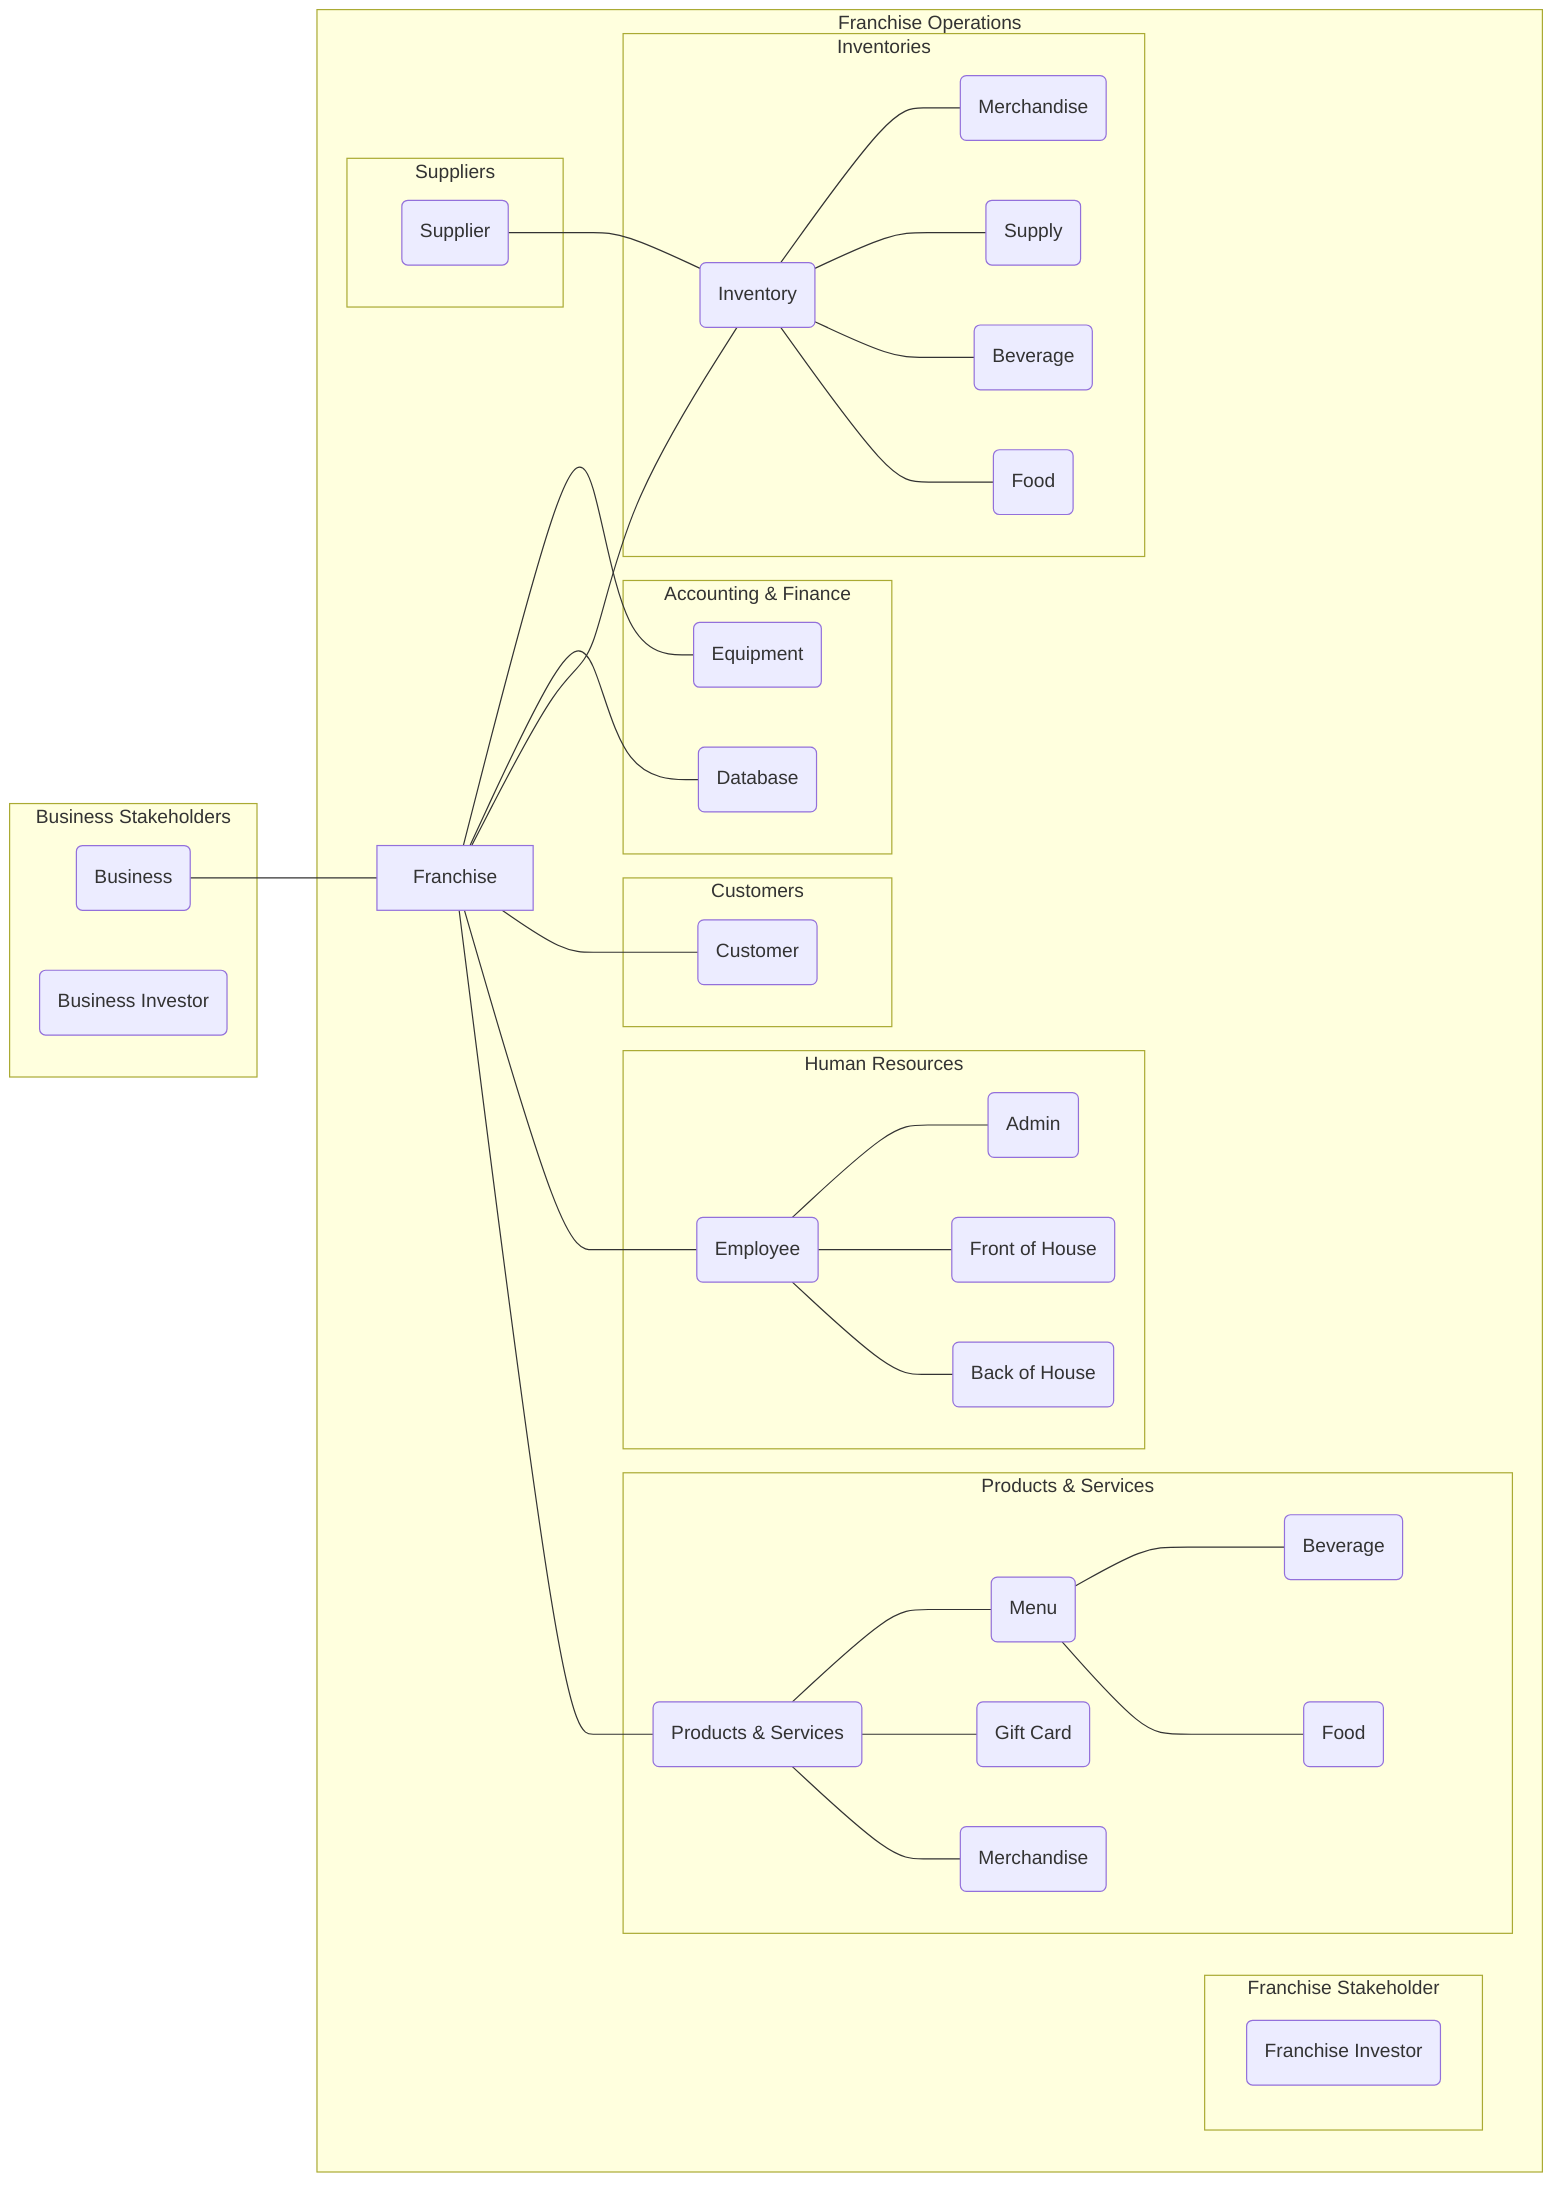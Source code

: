 graph LR
	subgraph Business Stakeholders
		Business(Business)
		Business_Investor(Business Investor)
	end
	subgraph Franchise Operations
		subgraph Franchise Stakeholder
			Franchise_Investor(Franchise Investor)
		end
		Franchise --- Products_and_Services(Products & Services)
		Franchise --- Employee(Employee)
		Franchise --- Customer(Customer) 
		Franchise --- Inventory(Inventory)
		Franchise --- Database(Database)
		Franchise --- Equipment(Equipment)
			subgraph Products & Services
				Products_and_Services --- Merchandise(Merchandise)
				Products_and_Services --- Gift_Card(Gift Card)
				Products_and_Services --- Menu(Menu)
					Menu --- Food(Food)
					Menu --- Beverage(Beverage)
			end
			subgraph Human Resources
				Employee --- Back_of_House(Back of House)
				Employee --- Front_of_House(Front of House)
				Employee --- Admin(Admin)
			end
			subgraph Customers
				Customer(Customer)
			end
			subgraph Inventories
				Inventory --- Food_Inventory(Food)
				Inventory --- Beverage_Inventory(Beverage)
				Inventory --- Supply_Inventory(Supply)
				Inventory --- Merchandise_Inventory(Merchandise)
			end	
			subgraph Accounting & Finance
				Database
				Equipment
			end
		subgraph Suppliers
			Supplier(Supplier)
		end
	end

Business --- Franchise
Supplier --- Inventory